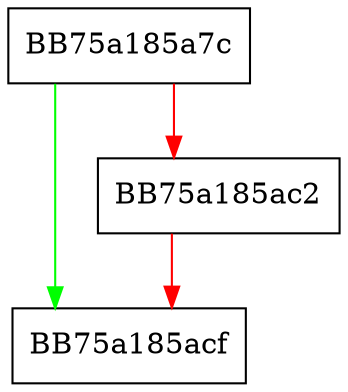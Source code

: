 digraph str {
  node [shape="box"];
  graph [splines=ortho];
  BB75a185a7c -> BB75a185acf [color="green"];
  BB75a185a7c -> BB75a185ac2 [color="red"];
  BB75a185ac2 -> BB75a185acf [color="red"];
}
